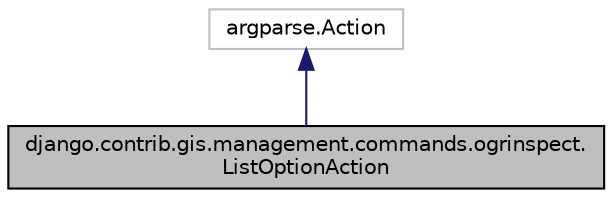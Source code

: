 digraph "django.contrib.gis.management.commands.ogrinspect.ListOptionAction"
{
 // LATEX_PDF_SIZE
  edge [fontname="Helvetica",fontsize="10",labelfontname="Helvetica",labelfontsize="10"];
  node [fontname="Helvetica",fontsize="10",shape=record];
  Node1 [label="django.contrib.gis.management.commands.ogrinspect.\lListOptionAction",height=0.2,width=0.4,color="black", fillcolor="grey75", style="filled", fontcolor="black",tooltip=" "];
  Node2 -> Node1 [dir="back",color="midnightblue",fontsize="10",style="solid"];
  Node2 [label="argparse.Action",height=0.2,width=0.4,color="grey75", fillcolor="white", style="filled",tooltip=" "];
}
